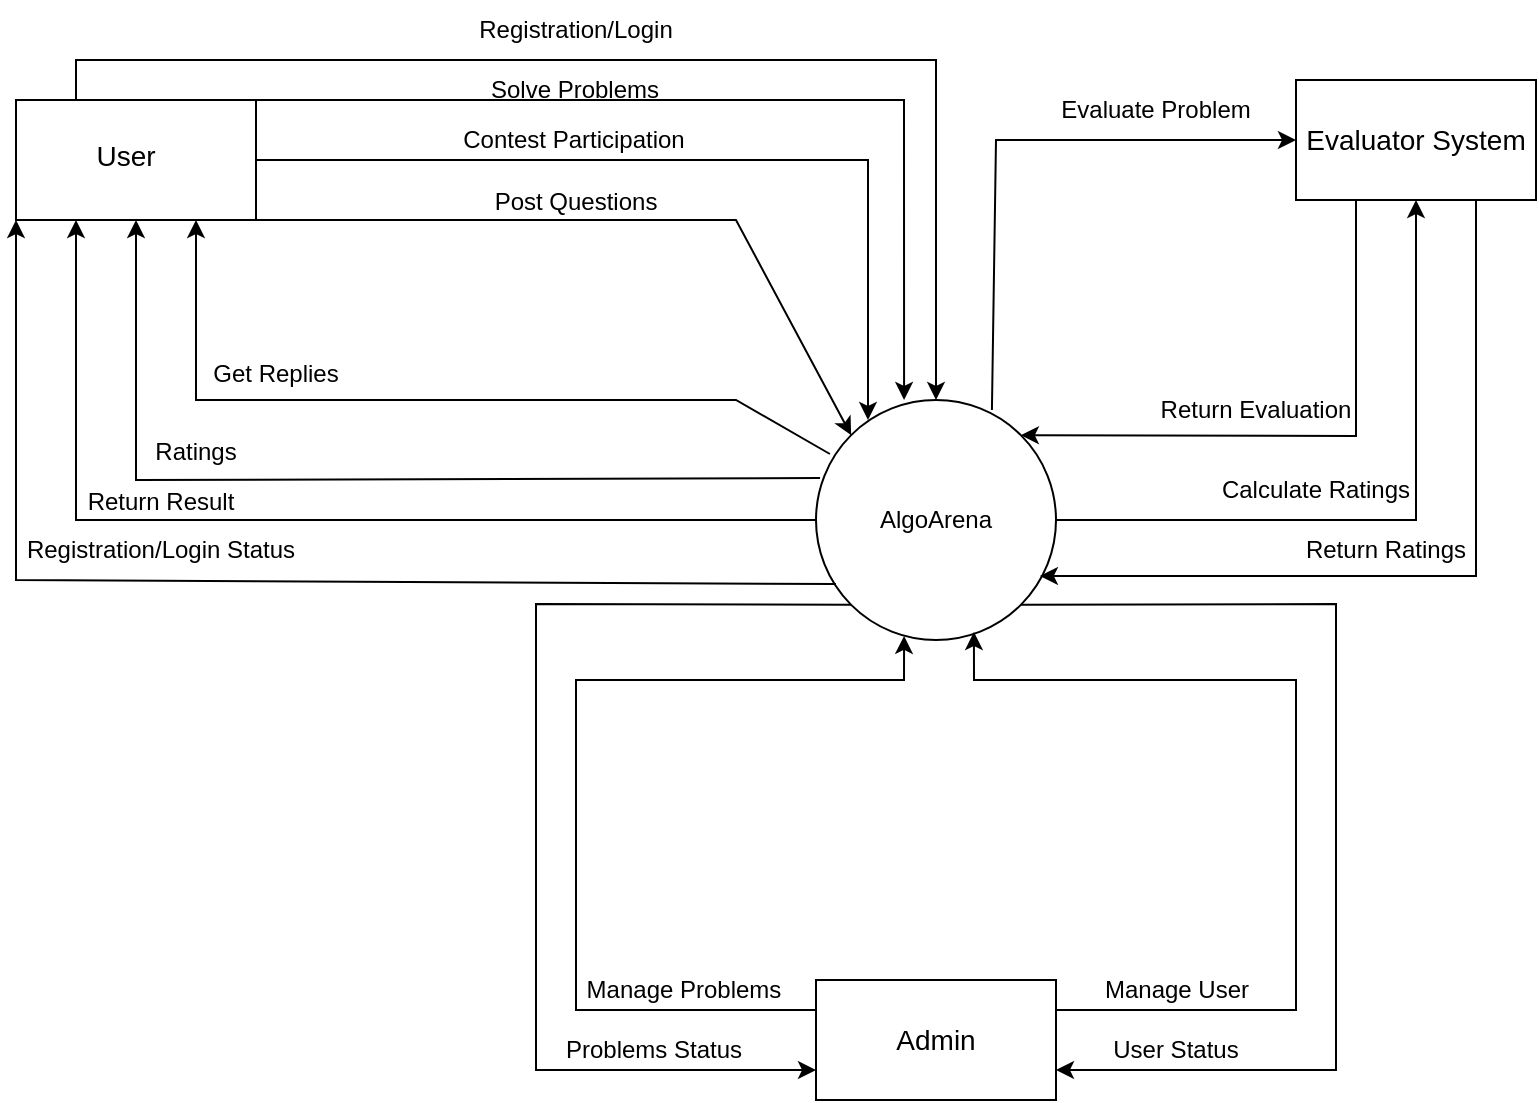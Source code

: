 <mxfile version="24.8.3">
  <diagram name="Page-1" id="T3UsR5mjvbSHPUi212Kb">
    <mxGraphModel dx="1224" dy="658" grid="1" gridSize="10" guides="1" tooltips="1" connect="1" arrows="1" fold="1" page="1" pageScale="1" pageWidth="850" pageHeight="1100" math="0" shadow="0">
      <root>
        <mxCell id="0" />
        <mxCell id="1" parent="0" />
        <mxCell id="C25XNkKTsRp1NML5GKJl-1" value="AlgoArena" style="ellipse;whiteSpace=wrap;html=1;aspect=fixed;" parent="1" vertex="1">
          <mxGeometry x="440" y="200" width="120" height="120" as="geometry" />
        </mxCell>
        <mxCell id="C25XNkKTsRp1NML5GKJl-15" value="Registration/Login" style="text;html=1;align=center;verticalAlign=middle;whiteSpace=wrap;rounded=0;rotation=0;" parent="1" vertex="1">
          <mxGeometry x="290.33" width="60" height="30" as="geometry" />
        </mxCell>
        <mxCell id="C25XNkKTsRp1NML5GKJl-17" value="Registration/Login Status" style="text;html=1;align=center;verticalAlign=middle;whiteSpace=wrap;rounded=0;rotation=0;" parent="1" vertex="1">
          <mxGeometry x="40" y="260" width="145" height="30" as="geometry" />
        </mxCell>
        <mxCell id="C25XNkKTsRp1NML5GKJl-19" value="Solve Problems" style="text;html=1;align=center;verticalAlign=middle;whiteSpace=wrap;rounded=0;rotation=0;" parent="1" vertex="1">
          <mxGeometry x="270" y="30" width="98.66" height="30" as="geometry" />
        </mxCell>
        <mxCell id="C25XNkKTsRp1NML5GKJl-22" value="Return Result" style="text;html=1;align=center;verticalAlign=middle;whiteSpace=wrap;rounded=0;rotation=0;" parent="1" vertex="1">
          <mxGeometry x="56.16" y="241.01" width="112.67" height="18.99" as="geometry" />
        </mxCell>
        <mxCell id="C25XNkKTsRp1NML5GKJl-25" value="Evaluate Problem" style="text;html=1;align=center;verticalAlign=middle;whiteSpace=wrap;rounded=0;rotation=0;" parent="1" vertex="1">
          <mxGeometry x="560" y="40" width="100" height="30" as="geometry" />
        </mxCell>
        <mxCell id="C25XNkKTsRp1NML5GKJl-26" value="Return Evaluation" style="text;html=1;align=center;verticalAlign=middle;whiteSpace=wrap;rounded=0;rotation=0;" parent="1" vertex="1">
          <mxGeometry x="610" y="190" width="100" height="30" as="geometry" />
        </mxCell>
        <mxCell id="C25XNkKTsRp1NML5GKJl-30" value="Contest Participation" style="text;html=1;align=center;verticalAlign=middle;whiteSpace=wrap;rounded=0;rotation=0;" parent="1" vertex="1">
          <mxGeometry x="260.33" y="55" width="117.99" height="30" as="geometry" />
        </mxCell>
        <mxCell id="C25XNkKTsRp1NML5GKJl-33" value="Post Questions" style="text;html=1;align=center;verticalAlign=middle;whiteSpace=wrap;rounded=0;rotation=0;" parent="1" vertex="1">
          <mxGeometry x="260.33" y="91.21" width="120" height="18.79" as="geometry" />
        </mxCell>
        <mxCell id="C25XNkKTsRp1NML5GKJl-37" value="Get Replies" style="text;html=1;align=center;verticalAlign=middle;whiteSpace=wrap;rounded=0;rotation=0;" parent="1" vertex="1">
          <mxGeometry x="130" y="173.97" width="80" height="26.03" as="geometry" />
        </mxCell>
        <mxCell id="C25XNkKTsRp1NML5GKJl-41" value="Ratings" style="text;html=1;align=center;verticalAlign=middle;whiteSpace=wrap;rounded=0;rotation=0;" parent="1" vertex="1">
          <mxGeometry x="100" y="211.01" width="60" height="30" as="geometry" />
        </mxCell>
        <mxCell id="C25XNkKTsRp1NML5GKJl-43" value="Calculate Ratings" style="text;html=1;align=center;verticalAlign=middle;whiteSpace=wrap;rounded=0;rotation=0;" parent="1" vertex="1">
          <mxGeometry x="640" y="230" width="100" height="30" as="geometry" />
        </mxCell>
        <mxCell id="C25XNkKTsRp1NML5GKJl-47" value="Return Ratings" style="text;html=1;align=center;verticalAlign=middle;whiteSpace=wrap;rounded=0;rotation=0;" parent="1" vertex="1">
          <mxGeometry x="680" y="260" width="90" height="30" as="geometry" />
        </mxCell>
        <mxCell id="C25XNkKTsRp1NML5GKJl-49" value="Manage Problems" style="text;html=1;align=center;verticalAlign=middle;whiteSpace=wrap;rounded=0;" parent="1" vertex="1">
          <mxGeometry x="320" y="480" width="108.13" height="30" as="geometry" />
        </mxCell>
        <mxCell id="C25XNkKTsRp1NML5GKJl-51" value="Manage User" style="text;html=1;align=center;verticalAlign=middle;whiteSpace=wrap;rounded=0;" parent="1" vertex="1">
          <mxGeometry x="572.5" y="480" width="95" height="30" as="geometry" />
        </mxCell>
        <mxCell id="C25XNkKTsRp1NML5GKJl-53" value="Problems Status" style="text;html=1;align=center;verticalAlign=middle;whiteSpace=wrap;rounded=0;" parent="1" vertex="1">
          <mxGeometry x="310" y="510" width="98.13" height="30" as="geometry" />
        </mxCell>
        <mxCell id="C25XNkKTsRp1NML5GKJl-55" value="User Status" style="text;html=1;align=center;verticalAlign=middle;whiteSpace=wrap;rounded=0;" parent="1" vertex="1">
          <mxGeometry x="580" y="510" width="80" height="30" as="geometry" />
        </mxCell>
        <mxCell id="C25XNkKTsRp1NML5GKJl-56" value="" style="rounded=0;whiteSpace=wrap;html=1;" parent="1" vertex="1">
          <mxGeometry x="40" y="50" width="120" height="60" as="geometry" />
        </mxCell>
        <mxCell id="C25XNkKTsRp1NML5GKJl-57" value="&lt;font style=&quot;font-size: 14px;&quot;&gt;User&lt;/font&gt;" style="text;html=1;align=center;verticalAlign=middle;whiteSpace=wrap;rounded=0;" parent="1" vertex="1">
          <mxGeometry x="60" y="60" width="70" height="35" as="geometry" />
        </mxCell>
        <mxCell id="C25XNkKTsRp1NML5GKJl-58" value="&lt;font style=&quot;font-size: 14px;&quot;&gt;Evaluator System&lt;/font&gt;" style="rounded=0;whiteSpace=wrap;html=1;" parent="1" vertex="1">
          <mxGeometry x="680" y="40" width="120" height="60" as="geometry" />
        </mxCell>
        <mxCell id="C25XNkKTsRp1NML5GKJl-59" value="&lt;font style=&quot;font-size: 14px;&quot;&gt;Admin&lt;/font&gt;" style="rounded=0;whiteSpace=wrap;html=1;" parent="1" vertex="1">
          <mxGeometry x="440" y="490" width="120" height="60" as="geometry" />
        </mxCell>
        <mxCell id="K6x9Ov7QHbUF7kRRLtOt-1" value="" style="endArrow=classic;html=1;rounded=0;exitX=0.083;exitY=0.767;exitDx=0;exitDy=0;exitPerimeter=0;entryX=0;entryY=1;entryDx=0;entryDy=0;" edge="1" parent="1" source="C25XNkKTsRp1NML5GKJl-1" target="C25XNkKTsRp1NML5GKJl-56">
          <mxGeometry width="50" height="50" relative="1" as="geometry">
            <mxPoint x="400" y="370" as="sourcePoint" />
            <mxPoint x="450" y="320" as="targetPoint" />
            <Array as="points">
              <mxPoint x="40" y="290" />
            </Array>
          </mxGeometry>
        </mxCell>
        <mxCell id="K6x9Ov7QHbUF7kRRLtOt-2" value="" style="endArrow=classic;html=1;rounded=0;entryX=0.933;entryY=0.733;entryDx=0;entryDy=0;entryPerimeter=0;exitX=0.75;exitY=1;exitDx=0;exitDy=0;" edge="1" parent="1" source="C25XNkKTsRp1NML5GKJl-58" target="C25XNkKTsRp1NML5GKJl-1">
          <mxGeometry width="50" height="50" relative="1" as="geometry">
            <mxPoint x="500" y="300" as="sourcePoint" />
            <mxPoint x="450" y="320" as="targetPoint" />
            <Array as="points">
              <mxPoint x="770" y="288" />
            </Array>
          </mxGeometry>
        </mxCell>
        <mxCell id="K6x9Ov7QHbUF7kRRLtOt-3" value="" style="endArrow=classic;html=1;rounded=0;exitX=1;exitY=0.5;exitDx=0;exitDy=0;entryX=0.5;entryY=1;entryDx=0;entryDy=0;" edge="1" parent="1" source="C25XNkKTsRp1NML5GKJl-1" target="C25XNkKTsRp1NML5GKJl-58">
          <mxGeometry width="50" height="50" relative="1" as="geometry">
            <mxPoint x="400" y="370" as="sourcePoint" />
            <mxPoint x="450" y="320" as="targetPoint" />
            <Array as="points">
              <mxPoint x="740" y="260" />
            </Array>
          </mxGeometry>
        </mxCell>
        <mxCell id="K6x9Ov7QHbUF7kRRLtOt-4" value="" style="endArrow=classic;html=1;rounded=0;entryX=1;entryY=0;entryDx=0;entryDy=0;exitX=0.25;exitY=1;exitDx=0;exitDy=0;" edge="1" parent="1" source="C25XNkKTsRp1NML5GKJl-58" target="C25XNkKTsRp1NML5GKJl-1">
          <mxGeometry width="50" height="50" relative="1" as="geometry">
            <mxPoint x="570" y="170" as="sourcePoint" />
            <mxPoint x="450" y="320" as="targetPoint" />
            <Array as="points">
              <mxPoint x="710" y="218" />
            </Array>
          </mxGeometry>
        </mxCell>
        <mxCell id="K6x9Ov7QHbUF7kRRLtOt-5" value="" style="endArrow=classic;html=1;rounded=0;exitX=0.733;exitY=0.042;exitDx=0;exitDy=0;exitPerimeter=0;entryX=0;entryY=0.5;entryDx=0;entryDy=0;" edge="1" parent="1" source="C25XNkKTsRp1NML5GKJl-1" target="C25XNkKTsRp1NML5GKJl-58">
          <mxGeometry width="50" height="50" relative="1" as="geometry">
            <mxPoint x="400" y="370" as="sourcePoint" />
            <mxPoint x="450" y="320" as="targetPoint" />
            <Array as="points">
              <mxPoint x="530" y="70" />
            </Array>
          </mxGeometry>
        </mxCell>
        <mxCell id="K6x9Ov7QHbUF7kRRLtOt-6" value="" style="endArrow=classic;html=1;rounded=0;entryX=1;entryY=0.75;entryDx=0;entryDy=0;exitX=1;exitY=1;exitDx=0;exitDy=0;" edge="1" parent="1" source="C25XNkKTsRp1NML5GKJl-1" target="C25XNkKTsRp1NML5GKJl-59">
          <mxGeometry width="50" height="50" relative="1" as="geometry">
            <mxPoint x="650" y="480" as="sourcePoint" />
            <mxPoint x="450" y="320" as="targetPoint" />
            <Array as="points">
              <mxPoint x="700" y="302" />
              <mxPoint x="700" y="535" />
            </Array>
          </mxGeometry>
        </mxCell>
        <mxCell id="K6x9Ov7QHbUF7kRRLtOt-7" value="" style="endArrow=classic;html=1;rounded=0;exitX=1;exitY=0.25;exitDx=0;exitDy=0;entryX=0.658;entryY=0.967;entryDx=0;entryDy=0;entryPerimeter=0;" edge="1" parent="1" source="C25XNkKTsRp1NML5GKJl-59" target="C25XNkKTsRp1NML5GKJl-1">
          <mxGeometry width="50" height="50" relative="1" as="geometry">
            <mxPoint x="400" y="370" as="sourcePoint" />
            <mxPoint x="450" y="320" as="targetPoint" />
            <Array as="points">
              <mxPoint x="680" y="505" />
              <mxPoint x="680" y="340" />
              <mxPoint x="519" y="340" />
            </Array>
          </mxGeometry>
        </mxCell>
        <mxCell id="K6x9Ov7QHbUF7kRRLtOt-9" value="" style="endArrow=classic;html=1;rounded=0;exitX=0;exitY=1;exitDx=0;exitDy=0;entryX=0;entryY=0.75;entryDx=0;entryDy=0;" edge="1" parent="1" source="C25XNkKTsRp1NML5GKJl-1" target="C25XNkKTsRp1NML5GKJl-59">
          <mxGeometry width="50" height="50" relative="1" as="geometry">
            <mxPoint x="400" y="370" as="sourcePoint" />
            <mxPoint x="450" y="320" as="targetPoint" />
            <Array as="points">
              <mxPoint x="300" y="302" />
              <mxPoint x="300" y="535" />
            </Array>
          </mxGeometry>
        </mxCell>
        <mxCell id="K6x9Ov7QHbUF7kRRLtOt-10" value="" style="endArrow=classic;html=1;rounded=0;entryX=0.367;entryY=0.983;entryDx=0;entryDy=0;entryPerimeter=0;exitX=0;exitY=0.25;exitDx=0;exitDy=0;" edge="1" parent="1" source="C25XNkKTsRp1NML5GKJl-59" target="C25XNkKTsRp1NML5GKJl-1">
          <mxGeometry width="50" height="50" relative="1" as="geometry">
            <mxPoint x="360" y="390" as="sourcePoint" />
            <mxPoint x="470" y="400" as="targetPoint" />
            <Array as="points">
              <mxPoint x="320" y="505" />
              <mxPoint x="320" y="340" />
              <mxPoint x="484" y="340" />
            </Array>
          </mxGeometry>
        </mxCell>
        <mxCell id="K6x9Ov7QHbUF7kRRLtOt-11" value="" style="endArrow=classic;html=1;rounded=0;entryX=0.5;entryY=0;entryDx=0;entryDy=0;exitX=0.25;exitY=0;exitDx=0;exitDy=0;" edge="1" parent="1" source="C25XNkKTsRp1NML5GKJl-56" target="C25XNkKTsRp1NML5GKJl-1">
          <mxGeometry width="50" height="50" relative="1" as="geometry">
            <mxPoint x="130" y="50" as="sourcePoint" />
            <mxPoint x="450" y="320" as="targetPoint" />
            <Array as="points">
              <mxPoint x="70" y="30" />
              <mxPoint x="500" y="30" />
            </Array>
          </mxGeometry>
        </mxCell>
        <mxCell id="K6x9Ov7QHbUF7kRRLtOt-12" value="" style="endArrow=classic;html=1;rounded=0;exitX=1;exitY=0;exitDx=0;exitDy=0;entryX=0.367;entryY=0;entryDx=0;entryDy=0;entryPerimeter=0;" edge="1" parent="1" source="C25XNkKTsRp1NML5GKJl-56" target="C25XNkKTsRp1NML5GKJl-1">
          <mxGeometry width="50" height="50" relative="1" as="geometry">
            <mxPoint x="400" y="370" as="sourcePoint" />
            <mxPoint x="450" y="320" as="targetPoint" />
            <Array as="points">
              <mxPoint x="484" y="50" />
            </Array>
          </mxGeometry>
        </mxCell>
        <mxCell id="K6x9Ov7QHbUF7kRRLtOt-13" value="" style="endArrow=classic;html=1;rounded=0;exitX=1;exitY=0.5;exitDx=0;exitDy=0;" edge="1" parent="1" source="C25XNkKTsRp1NML5GKJl-56">
          <mxGeometry width="50" height="50" relative="1" as="geometry">
            <mxPoint x="400" y="370" as="sourcePoint" />
            <mxPoint x="466" y="210" as="targetPoint" />
            <Array as="points">
              <mxPoint x="466" y="80" />
            </Array>
          </mxGeometry>
        </mxCell>
        <mxCell id="K6x9Ov7QHbUF7kRRLtOt-15" value="" style="endArrow=classic;html=1;rounded=0;exitX=1;exitY=1;exitDx=0;exitDy=0;entryX=0;entryY=0;entryDx=0;entryDy=0;" edge="1" parent="1" source="C25XNkKTsRp1NML5GKJl-56" target="C25XNkKTsRp1NML5GKJl-1">
          <mxGeometry width="50" height="50" relative="1" as="geometry">
            <mxPoint x="400" y="370" as="sourcePoint" />
            <mxPoint x="450" y="320" as="targetPoint" />
            <Array as="points">
              <mxPoint x="400" y="110" />
            </Array>
          </mxGeometry>
        </mxCell>
        <mxCell id="K6x9Ov7QHbUF7kRRLtOt-19" value="" style="endArrow=classic;html=1;rounded=0;entryX=0.75;entryY=1;entryDx=0;entryDy=0;exitX=0.058;exitY=0.225;exitDx=0;exitDy=0;exitPerimeter=0;" edge="1" parent="1" source="C25XNkKTsRp1NML5GKJl-1" target="C25XNkKTsRp1NML5GKJl-56">
          <mxGeometry width="50" height="50" relative="1" as="geometry">
            <mxPoint x="390" y="200" as="sourcePoint" />
            <mxPoint x="450" y="320" as="targetPoint" />
            <Array as="points">
              <mxPoint x="400" y="200" />
              <mxPoint x="130" y="200" />
            </Array>
          </mxGeometry>
        </mxCell>
        <mxCell id="K6x9Ov7QHbUF7kRRLtOt-22" value="" style="endArrow=classic;html=1;rounded=0;entryX=0.25;entryY=1;entryDx=0;entryDy=0;exitX=0;exitY=0.5;exitDx=0;exitDy=0;" edge="1" parent="1" source="C25XNkKTsRp1NML5GKJl-1" target="C25XNkKTsRp1NML5GKJl-56">
          <mxGeometry width="50" height="50" relative="1" as="geometry">
            <mxPoint x="400" y="370" as="sourcePoint" />
            <mxPoint x="450" y="320" as="targetPoint" />
            <Array as="points">
              <mxPoint x="70" y="260" />
            </Array>
          </mxGeometry>
        </mxCell>
        <mxCell id="K6x9Ov7QHbUF7kRRLtOt-23" value="" style="endArrow=classic;html=1;rounded=0;entryX=0.5;entryY=1;entryDx=0;entryDy=0;exitX=0.017;exitY=0.325;exitDx=0;exitDy=0;exitPerimeter=0;" edge="1" parent="1" source="C25XNkKTsRp1NML5GKJl-1" target="C25XNkKTsRp1NML5GKJl-56">
          <mxGeometry width="50" height="50" relative="1" as="geometry">
            <mxPoint x="370" y="220" as="sourcePoint" />
            <mxPoint x="450" y="320" as="targetPoint" />
            <Array as="points">
              <mxPoint x="100" y="240" />
            </Array>
          </mxGeometry>
        </mxCell>
      </root>
    </mxGraphModel>
  </diagram>
</mxfile>
